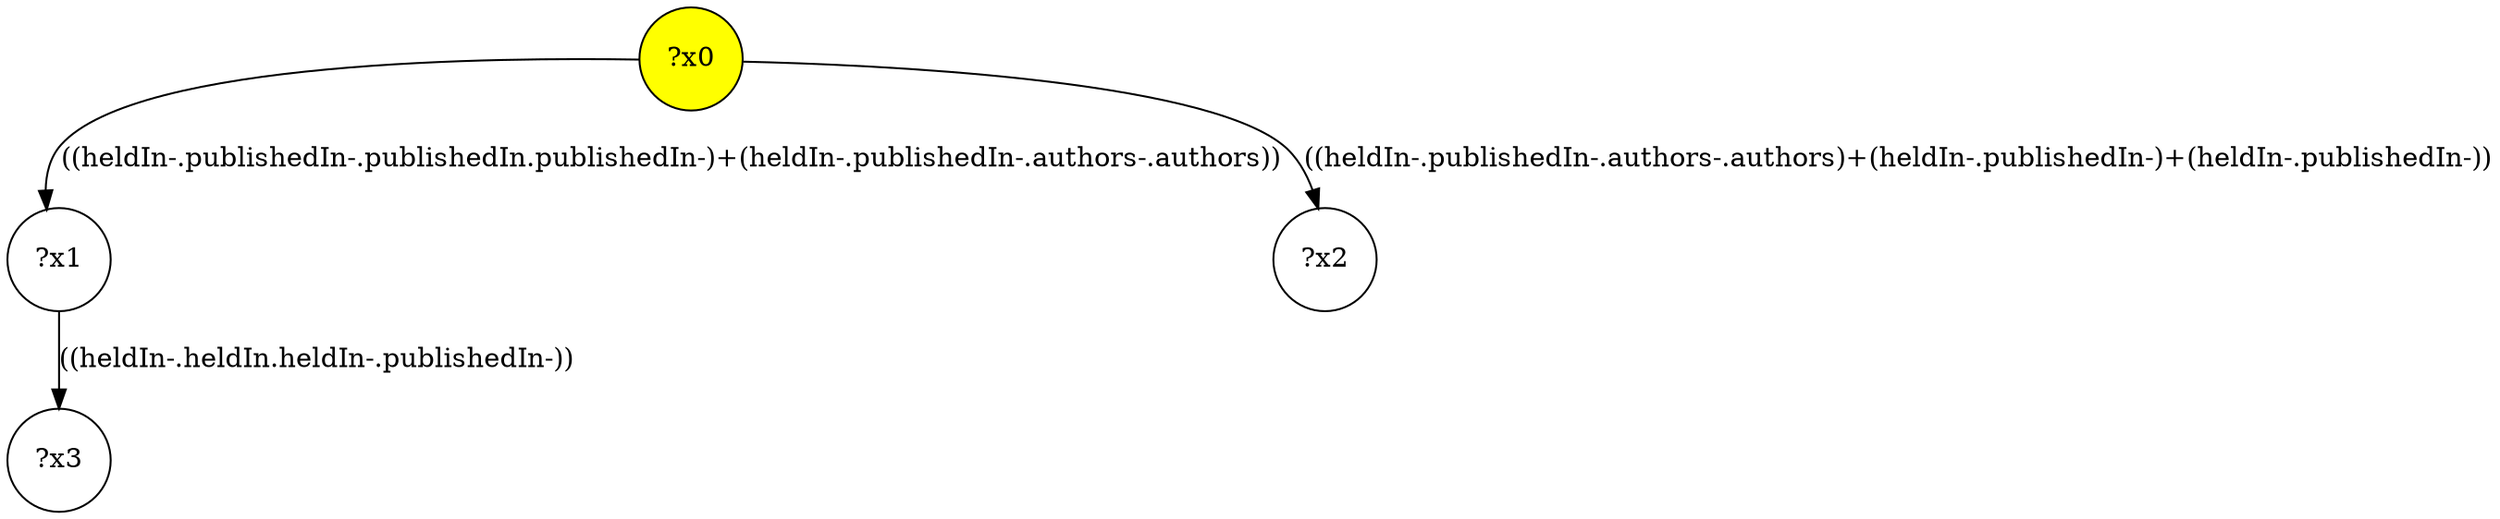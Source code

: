 digraph g {
	x0 [fillcolor="yellow", style="filled," shape=circle, label="?x0"];
	x1 [shape=circle, label="?x1"];
	x0 -> x1 [label="((heldIn-.publishedIn-.publishedIn.publishedIn-)+(heldIn-.publishedIn-.authors-.authors))"];
	x2 [shape=circle, label="?x2"];
	x0 -> x2 [label="((heldIn-.publishedIn-.authors-.authors)+(heldIn-.publishedIn-)+(heldIn-.publishedIn-))"];
	x3 [shape=circle, label="?x3"];
	x1 -> x3 [label="((heldIn-.heldIn.heldIn-.publishedIn-))"];
}
